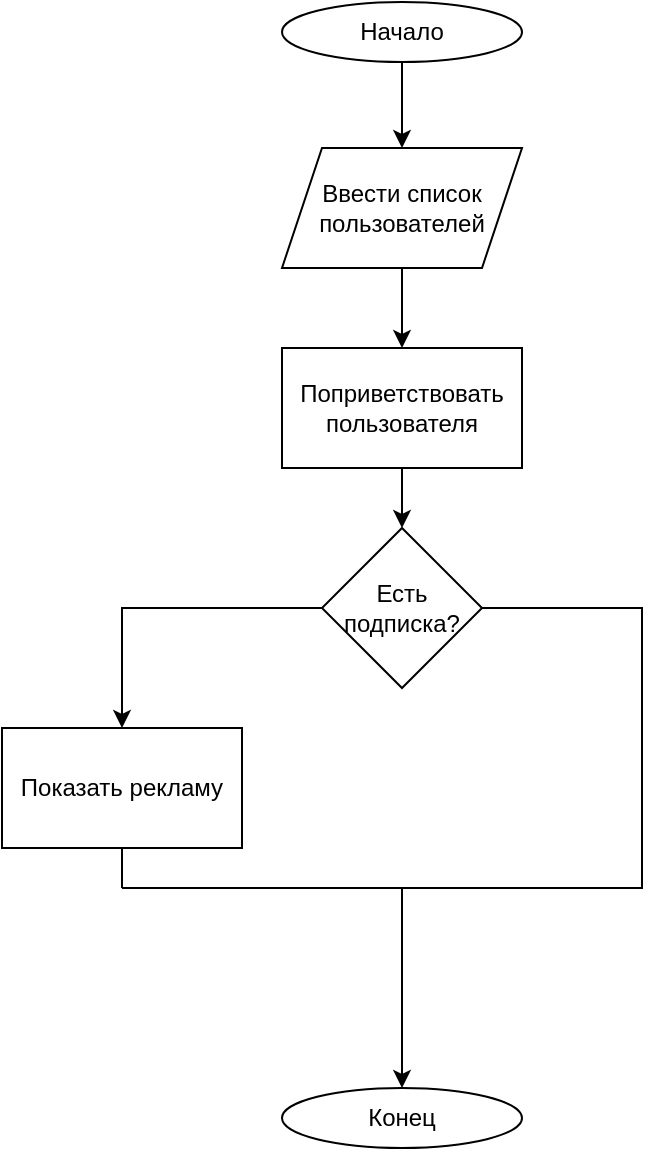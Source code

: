 <mxfile version="21.2.1" type="github">
  <diagram name="Page-1" id="74e2e168-ea6b-b213-b513-2b3c1d86103e">
    <mxGraphModel dx="1434" dy="764" grid="1" gridSize="10" guides="1" tooltips="1" connect="1" arrows="1" fold="1" page="1" pageScale="1" pageWidth="1100" pageHeight="850" background="none" math="0" shadow="0">
      <root>
        <mxCell id="0" />
        <mxCell id="1" parent="0" />
        <mxCell id="u2NoyVDMFFo2EpSreYgd-13" value="" style="edgeStyle=orthogonalEdgeStyle;rounded=0;orthogonalLoop=1;jettySize=auto;html=1;" edge="1" parent="1" source="u2NoyVDMFFo2EpSreYgd-2" target="u2NoyVDMFFo2EpSreYgd-3">
          <mxGeometry relative="1" as="geometry" />
        </mxCell>
        <mxCell id="u2NoyVDMFFo2EpSreYgd-2" value="Начало" style="ellipse;whiteSpace=wrap;html=1;" vertex="1" parent="1">
          <mxGeometry x="490" y="77" width="120" height="30" as="geometry" />
        </mxCell>
        <mxCell id="u2NoyVDMFFo2EpSreYgd-14" value="" style="edgeStyle=orthogonalEdgeStyle;rounded=0;orthogonalLoop=1;jettySize=auto;html=1;" edge="1" parent="1" source="u2NoyVDMFFo2EpSreYgd-3" target="u2NoyVDMFFo2EpSreYgd-6">
          <mxGeometry relative="1" as="geometry" />
        </mxCell>
        <mxCell id="u2NoyVDMFFo2EpSreYgd-3" value="Ввести список пользователей" style="shape=parallelogram;perimeter=parallelogramPerimeter;whiteSpace=wrap;html=1;fixedSize=1;" vertex="1" parent="1">
          <mxGeometry x="490" y="150" width="120" height="60" as="geometry" />
        </mxCell>
        <mxCell id="u2NoyVDMFFo2EpSreYgd-15" value="" style="edgeStyle=orthogonalEdgeStyle;rounded=0;orthogonalLoop=1;jettySize=auto;html=1;" edge="1" parent="1" source="u2NoyVDMFFo2EpSreYgd-6" target="u2NoyVDMFFo2EpSreYgd-8">
          <mxGeometry relative="1" as="geometry" />
        </mxCell>
        <mxCell id="u2NoyVDMFFo2EpSreYgd-6" value="Поприветствовать пользователя" style="rounded=0;whiteSpace=wrap;html=1;" vertex="1" parent="1">
          <mxGeometry x="490" y="250" width="120" height="60" as="geometry" />
        </mxCell>
        <mxCell id="u2NoyVDMFFo2EpSreYgd-12" value="" style="edgeStyle=orthogonalEdgeStyle;rounded=0;orthogonalLoop=1;jettySize=auto;html=1;" edge="1" parent="1" source="u2NoyVDMFFo2EpSreYgd-8" target="u2NoyVDMFFo2EpSreYgd-11">
          <mxGeometry relative="1" as="geometry" />
        </mxCell>
        <mxCell id="u2NoyVDMFFo2EpSreYgd-20" style="edgeStyle=orthogonalEdgeStyle;rounded=0;orthogonalLoop=1;jettySize=auto;html=1;exitX=1;exitY=0.5;exitDx=0;exitDy=0;entryX=0.5;entryY=0;entryDx=0;entryDy=0;" edge="1" parent="1" source="u2NoyVDMFFo2EpSreYgd-8" target="u2NoyVDMFFo2EpSreYgd-19">
          <mxGeometry relative="1" as="geometry">
            <Array as="points">
              <mxPoint x="670" y="380" />
              <mxPoint x="670" y="520" />
              <mxPoint x="550" y="520" />
            </Array>
          </mxGeometry>
        </mxCell>
        <mxCell id="u2NoyVDMFFo2EpSreYgd-8" value="Есть подписка?" style="rhombus;whiteSpace=wrap;html=1;" vertex="1" parent="1">
          <mxGeometry x="510" y="340" width="80" height="80" as="geometry" />
        </mxCell>
        <mxCell id="u2NoyVDMFFo2EpSreYgd-11" value="Показать рекламу" style="whiteSpace=wrap;html=1;" vertex="1" parent="1">
          <mxGeometry x="350" y="440" width="120" height="60" as="geometry" />
        </mxCell>
        <mxCell id="u2NoyVDMFFo2EpSreYgd-19" value="Конец" style="ellipse;whiteSpace=wrap;html=1;" vertex="1" parent="1">
          <mxGeometry x="490" y="620" width="120" height="30" as="geometry" />
        </mxCell>
        <mxCell id="u2NoyVDMFFo2EpSreYgd-24" value="" style="endArrow=none;html=1;rounded=0;" edge="1" parent="1">
          <mxGeometry width="50" height="50" relative="1" as="geometry">
            <mxPoint x="410" y="520" as="sourcePoint" />
            <mxPoint x="550" y="520" as="targetPoint" />
          </mxGeometry>
        </mxCell>
        <mxCell id="u2NoyVDMFFo2EpSreYgd-25" value="" style="endArrow=none;html=1;rounded=0;exitX=0.5;exitY=1;exitDx=0;exitDy=0;" edge="1" parent="1" source="u2NoyVDMFFo2EpSreYgd-11">
          <mxGeometry width="50" height="50" relative="1" as="geometry">
            <mxPoint x="570" y="450" as="sourcePoint" />
            <mxPoint x="410" y="520" as="targetPoint" />
          </mxGeometry>
        </mxCell>
      </root>
    </mxGraphModel>
  </diagram>
</mxfile>
